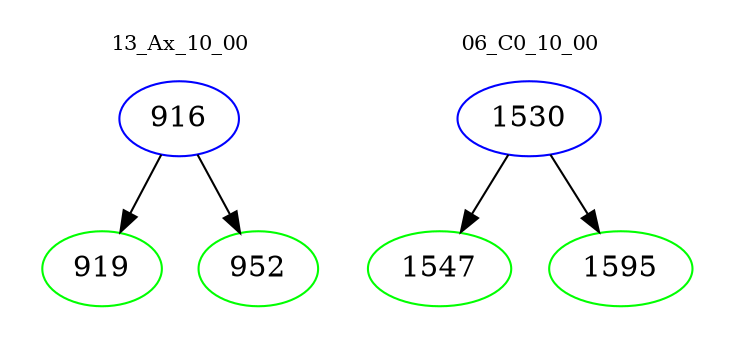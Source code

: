 digraph{
subgraph cluster_0 {
color = white
label = "13_Ax_10_00";
fontsize=10;
T0_916 [label="916", color="blue"]
T0_916 -> T0_919 [color="black"]
T0_919 [label="919", color="green"]
T0_916 -> T0_952 [color="black"]
T0_952 [label="952", color="green"]
}
subgraph cluster_1 {
color = white
label = "06_C0_10_00";
fontsize=10;
T1_1530 [label="1530", color="blue"]
T1_1530 -> T1_1547 [color="black"]
T1_1547 [label="1547", color="green"]
T1_1530 -> T1_1595 [color="black"]
T1_1595 [label="1595", color="green"]
}
}
